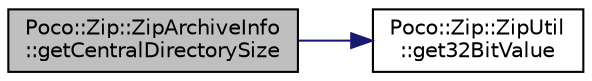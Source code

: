 digraph "Poco::Zip::ZipArchiveInfo::getCentralDirectorySize"
{
 // LATEX_PDF_SIZE
  edge [fontname="Helvetica",fontsize="10",labelfontname="Helvetica",labelfontsize="10"];
  node [fontname="Helvetica",fontsize="10",shape=record];
  rankdir="LR";
  Node1 [label="Poco::Zip::ZipArchiveInfo\l::getCentralDirectorySize",height=0.2,width=0.4,color="black", fillcolor="grey75", style="filled", fontcolor="black",tooltip="Returns the total number of entries on all disks."];
  Node1 -> Node2 [color="midnightblue",fontsize="10",style="solid"];
  Node2 [label="Poco::Zip::ZipUtil\l::get32BitValue",height=0.2,width=0.4,color="black", fillcolor="white", style="filled",URL="$classPoco_1_1Zip_1_1ZipUtil.html#a36350efd063f900933e0d240dab36c86",tooltip=" "];
}
